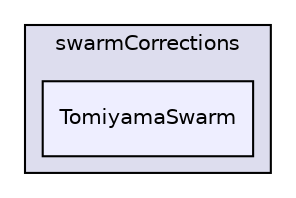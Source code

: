 digraph "applications/solvers/multiphase/twoPhaseEulerFoam/interfacialModels/swarmCorrections/TomiyamaSwarm" {
  bgcolor=transparent;
  compound=true
  node [ fontsize="10", fontname="Helvetica"];
  edge [ labelfontsize="10", labelfontname="Helvetica"];
  subgraph clusterdir_7250cc01f0e1754edfd2e7db56583832 {
    graph [ bgcolor="#ddddee", pencolor="black", label="swarmCorrections" fontname="Helvetica", fontsize="10", URL="dir_7250cc01f0e1754edfd2e7db56583832.html"]
  dir_b5129f06ed651bf6b33a2656919ccb31 [shape=box, label="TomiyamaSwarm", style="filled", fillcolor="#eeeeff", pencolor="black", URL="dir_b5129f06ed651bf6b33a2656919ccb31.html"];
  }
}
